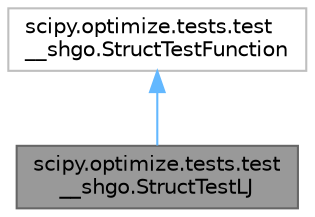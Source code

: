 digraph "scipy.optimize.tests.test__shgo.StructTestLJ"
{
 // LATEX_PDF_SIZE
  bgcolor="transparent";
  edge [fontname=Helvetica,fontsize=10,labelfontname=Helvetica,labelfontsize=10];
  node [fontname=Helvetica,fontsize=10,shape=box,height=0.2,width=0.4];
  Node1 [id="Node000001",label="scipy.optimize.tests.test\l__shgo.StructTestLJ",height=0.2,width=0.4,color="gray40", fillcolor="grey60", style="filled", fontcolor="black",tooltip=" "];
  Node2 -> Node1 [id="edge1_Node000001_Node000002",dir="back",color="steelblue1",style="solid",tooltip=" "];
  Node2 [id="Node000002",label="scipy.optimize.tests.test\l__shgo.StructTestFunction",height=0.2,width=0.4,color="grey75", fillcolor="white", style="filled",URL="$d4/d41/classscipy_1_1optimize_1_1tests_1_1test____shgo_1_1StructTestFunction.html",tooltip=" "];
}
